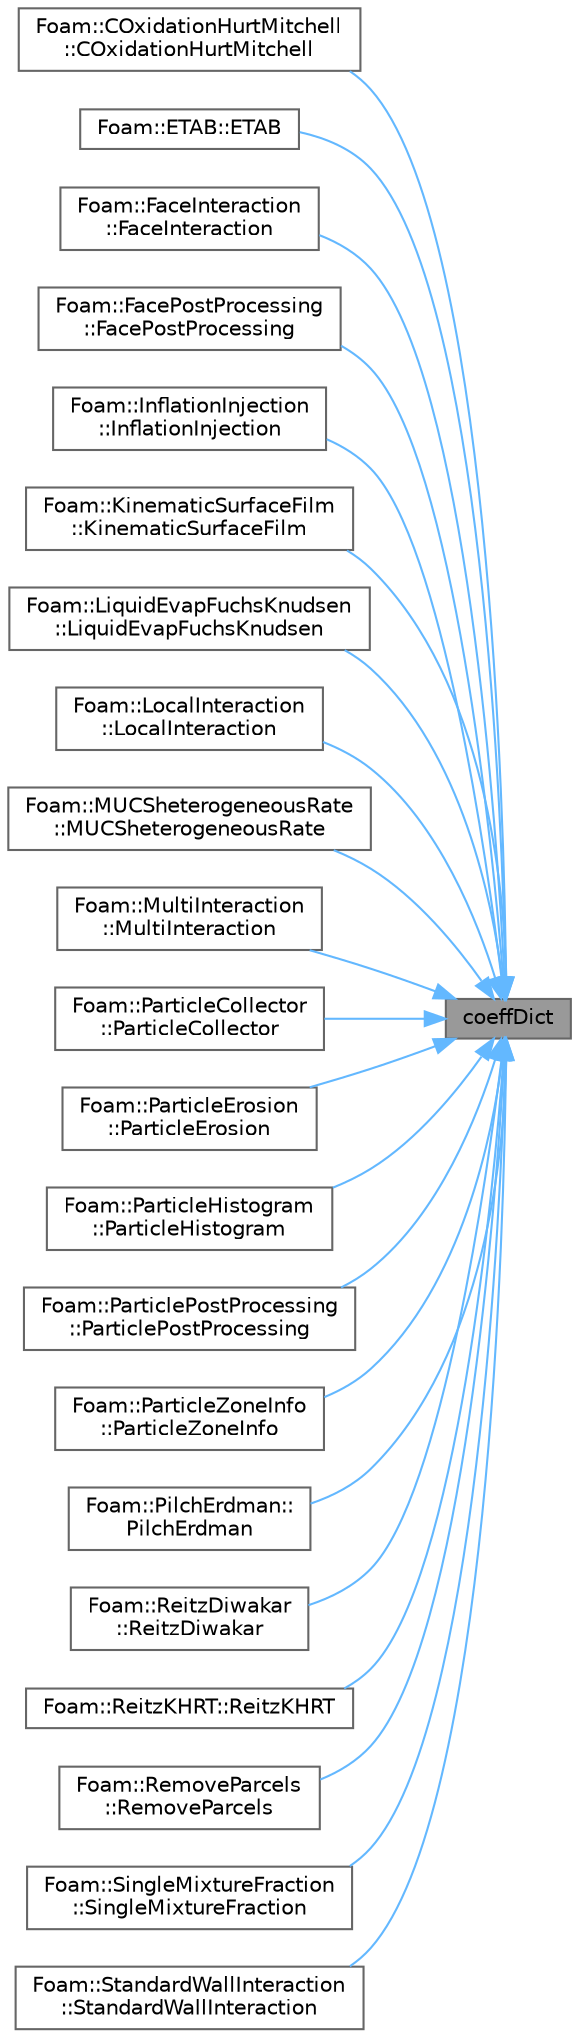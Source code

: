 digraph "coeffDict"
{
 // LATEX_PDF_SIZE
  bgcolor="transparent";
  edge [fontname=Helvetica,fontsize=10,labelfontname=Helvetica,labelfontsize=10];
  node [fontname=Helvetica,fontsize=10,shape=box,height=0.2,width=0.4];
  rankdir="RL";
  Node1 [id="Node000001",label="coeffDict",height=0.2,width=0.4,color="gray40", fillcolor="grey60", style="filled", fontcolor="black",tooltip=" "];
  Node1 -> Node2 [id="edge1_Node000001_Node000002",dir="back",color="steelblue1",style="solid",tooltip=" "];
  Node2 [id="Node000002",label="Foam::COxidationHurtMitchell\l::COxidationHurtMitchell",height=0.2,width=0.4,color="grey40", fillcolor="white", style="filled",URL="$classFoam_1_1COxidationHurtMitchell.html#a0188f7c95bf2954afd004b495921cb14",tooltip=" "];
  Node1 -> Node3 [id="edge2_Node000001_Node000003",dir="back",color="steelblue1",style="solid",tooltip=" "];
  Node3 [id="Node000003",label="Foam::ETAB::ETAB",height=0.2,width=0.4,color="grey40", fillcolor="white", style="filled",URL="$classFoam_1_1ETAB.html#ae26662823ae1bd31694c9cb941652d15",tooltip=" "];
  Node1 -> Node4 [id="edge3_Node000001_Node000004",dir="back",color="steelblue1",style="solid",tooltip=" "];
  Node4 [id="Node000004",label="Foam::FaceInteraction\l::FaceInteraction",height=0.2,width=0.4,color="grey40", fillcolor="white", style="filled",URL="$classFoam_1_1FaceInteraction.html#a4206256f714bf4b175d0acfc07c169d5",tooltip=" "];
  Node1 -> Node5 [id="edge4_Node000001_Node000005",dir="back",color="steelblue1",style="solid",tooltip=" "];
  Node5 [id="Node000005",label="Foam::FacePostProcessing\l::FacePostProcessing",height=0.2,width=0.4,color="grey40", fillcolor="white", style="filled",URL="$classFoam_1_1FacePostProcessing.html#ada8bf2fb634a22e3abfd39a829f2f8c1",tooltip=" "];
  Node1 -> Node6 [id="edge5_Node000001_Node000006",dir="back",color="steelblue1",style="solid",tooltip=" "];
  Node6 [id="Node000006",label="Foam::InflationInjection\l::InflationInjection",height=0.2,width=0.4,color="grey40", fillcolor="white", style="filled",URL="$classFoam_1_1InflationInjection.html#a507ed754c52ed201d90a2c3fe5f09add",tooltip=" "];
  Node1 -> Node7 [id="edge6_Node000001_Node000007",dir="back",color="steelblue1",style="solid",tooltip=" "];
  Node7 [id="Node000007",label="Foam::KinematicSurfaceFilm\l::KinematicSurfaceFilm",height=0.2,width=0.4,color="grey40", fillcolor="white", style="filled",URL="$classFoam_1_1KinematicSurfaceFilm.html#a2eb225cddbd253830c88003a341d3c5a",tooltip=" "];
  Node1 -> Node8 [id="edge7_Node000001_Node000008",dir="back",color="steelblue1",style="solid",tooltip=" "];
  Node8 [id="Node000008",label="Foam::LiquidEvapFuchsKnudsen\l::LiquidEvapFuchsKnudsen",height=0.2,width=0.4,color="grey40", fillcolor="white", style="filled",URL="$classFoam_1_1LiquidEvapFuchsKnudsen.html#a07b612a7a72410c91e0dd78758717fe3",tooltip=" "];
  Node1 -> Node9 [id="edge8_Node000001_Node000009",dir="back",color="steelblue1",style="solid",tooltip=" "];
  Node9 [id="Node000009",label="Foam::LocalInteraction\l::LocalInteraction",height=0.2,width=0.4,color="grey40", fillcolor="white", style="filled",URL="$classFoam_1_1LocalInteraction.html#a605f7a0199e2f16ac09e5ec6a7af7e41",tooltip=" "];
  Node1 -> Node10 [id="edge9_Node000001_Node000010",dir="back",color="steelblue1",style="solid",tooltip=" "];
  Node10 [id="Node000010",label="Foam::MUCSheterogeneousRate\l::MUCSheterogeneousRate",height=0.2,width=0.4,color="grey40", fillcolor="white", style="filled",URL="$classFoam_1_1MUCSheterogeneousRate.html#a584a0341fe557e3b4359b0072cc4c7c0",tooltip=" "];
  Node1 -> Node11 [id="edge10_Node000001_Node000011",dir="back",color="steelblue1",style="solid",tooltip=" "];
  Node11 [id="Node000011",label="Foam::MultiInteraction\l::MultiInteraction",height=0.2,width=0.4,color="grey40", fillcolor="white", style="filled",URL="$classFoam_1_1MultiInteraction.html#a957c27c010028b02a882143f96e52611",tooltip=" "];
  Node1 -> Node12 [id="edge11_Node000001_Node000012",dir="back",color="steelblue1",style="solid",tooltip=" "];
  Node12 [id="Node000012",label="Foam::ParticleCollector\l::ParticleCollector",height=0.2,width=0.4,color="grey40", fillcolor="white", style="filled",URL="$classFoam_1_1ParticleCollector.html#a7e033a5ad0d811a2692f6ae9237f85e6",tooltip=" "];
  Node1 -> Node13 [id="edge12_Node000001_Node000013",dir="back",color="steelblue1",style="solid",tooltip=" "];
  Node13 [id="Node000013",label="Foam::ParticleErosion\l::ParticleErosion",height=0.2,width=0.4,color="grey40", fillcolor="white", style="filled",URL="$classFoam_1_1ParticleErosion.html#af862d1f9fc1c1329ac6c1c3ee1871b03",tooltip=" "];
  Node1 -> Node14 [id="edge13_Node000001_Node000014",dir="back",color="steelblue1",style="solid",tooltip=" "];
  Node14 [id="Node000014",label="Foam::ParticleHistogram\l::ParticleHistogram",height=0.2,width=0.4,color="grey40", fillcolor="white", style="filled",URL="$classFoam_1_1ParticleHistogram.html#a1eb6e8b8064e4be0ac3a0a6b160d864b",tooltip=" "];
  Node1 -> Node15 [id="edge14_Node000001_Node000015",dir="back",color="steelblue1",style="solid",tooltip=" "];
  Node15 [id="Node000015",label="Foam::ParticlePostProcessing\l::ParticlePostProcessing",height=0.2,width=0.4,color="grey40", fillcolor="white", style="filled",URL="$classFoam_1_1ParticlePostProcessing.html#a7d6709143ce6ea7cfd96363b04a6d65f",tooltip=" "];
  Node1 -> Node16 [id="edge15_Node000001_Node000016",dir="back",color="steelblue1",style="solid",tooltip=" "];
  Node16 [id="Node000016",label="Foam::ParticleZoneInfo\l::ParticleZoneInfo",height=0.2,width=0.4,color="grey40", fillcolor="white", style="filled",URL="$classFoam_1_1ParticleZoneInfo.html#abecd884bdb796aa7cd7cc75740cf8677",tooltip=" "];
  Node1 -> Node17 [id="edge16_Node000001_Node000017",dir="back",color="steelblue1",style="solid",tooltip=" "];
  Node17 [id="Node000017",label="Foam::PilchErdman::\lPilchErdman",height=0.2,width=0.4,color="grey40", fillcolor="white", style="filled",URL="$classFoam_1_1PilchErdman.html#a22d03562f6767baf5b4acd3952ae5f10",tooltip=" "];
  Node1 -> Node18 [id="edge17_Node000001_Node000018",dir="back",color="steelblue1",style="solid",tooltip=" "];
  Node18 [id="Node000018",label="Foam::ReitzDiwakar\l::ReitzDiwakar",height=0.2,width=0.4,color="grey40", fillcolor="white", style="filled",URL="$classFoam_1_1ReitzDiwakar.html#adcd5bead8c51e54edb8a18e86999b8db",tooltip=" "];
  Node1 -> Node19 [id="edge18_Node000001_Node000019",dir="back",color="steelblue1",style="solid",tooltip=" "];
  Node19 [id="Node000019",label="Foam::ReitzKHRT::ReitzKHRT",height=0.2,width=0.4,color="grey40", fillcolor="white", style="filled",URL="$classFoam_1_1ReitzKHRT.html#a37ae70889b8f2ca1de2a8c86f5c08018",tooltip=" "];
  Node1 -> Node20 [id="edge19_Node000001_Node000020",dir="back",color="steelblue1",style="solid",tooltip=" "];
  Node20 [id="Node000020",label="Foam::RemoveParcels\l::RemoveParcels",height=0.2,width=0.4,color="grey40", fillcolor="white", style="filled",URL="$classFoam_1_1RemoveParcels.html#a46ad1a66e2a00e831b93d2fe553a7cb0",tooltip=" "];
  Node1 -> Node21 [id="edge20_Node000001_Node000021",dir="back",color="steelblue1",style="solid",tooltip=" "];
  Node21 [id="Node000021",label="Foam::SingleMixtureFraction\l::SingleMixtureFraction",height=0.2,width=0.4,color="grey40", fillcolor="white", style="filled",URL="$classFoam_1_1SingleMixtureFraction.html#ad0c2bc0bbe443aae6b3a908b6a840c6a",tooltip=" "];
  Node1 -> Node22 [id="edge21_Node000001_Node000022",dir="back",color="steelblue1",style="solid",tooltip=" "];
  Node22 [id="Node000022",label="Foam::StandardWallInteraction\l::StandardWallInteraction",height=0.2,width=0.4,color="grey40", fillcolor="white", style="filled",URL="$classFoam_1_1StandardWallInteraction.html#a595e9668a63f55ec37a53117c18bdeb2",tooltip=" "];
}
